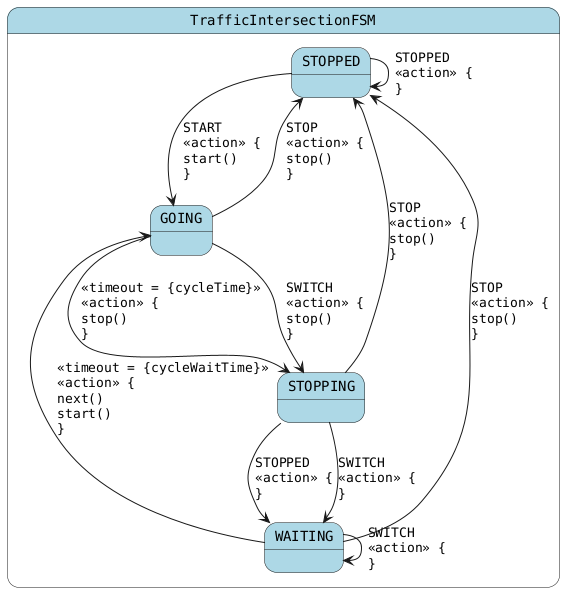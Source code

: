 @startuml
skinparam StateFontName Helvetica
skinparam defaultFontName Monospaced
skinparam state {
    BackgroundColor LightBlue
}
state TrafficIntersectionFSM {
STOPPED --> GOING : START\l<<action>> {\lstart()\l}
STOPPED --> STOPPED : STOPPED\l<<action>> {\l}
GOING --> STOPPING : <<timeout = {cycleTime}>>\l<<action>> {\lstop()\l}
GOING --> STOPPING : SWITCH\l<<action>> {\lstop()\l}
GOING --> STOPPED : STOP\l<<action>> {\lstop()\l}
STOPPING --> WAITING : STOPPED\l<<action>> {\l}
STOPPING --> WAITING : SWITCH\l<<action>> {\l}
STOPPING --> STOPPED : STOP\l<<action>> {\lstop()\l}
WAITING --> GOING : <<timeout = {cycleWaitTime}>>\l<<action>> {\lnext()\lstart()\l}
WAITING --> WAITING : SWITCH\l<<action>> {\l}
WAITING --> STOPPED : STOP\l<<action>> {\lstop()\l}
}
@enduml
